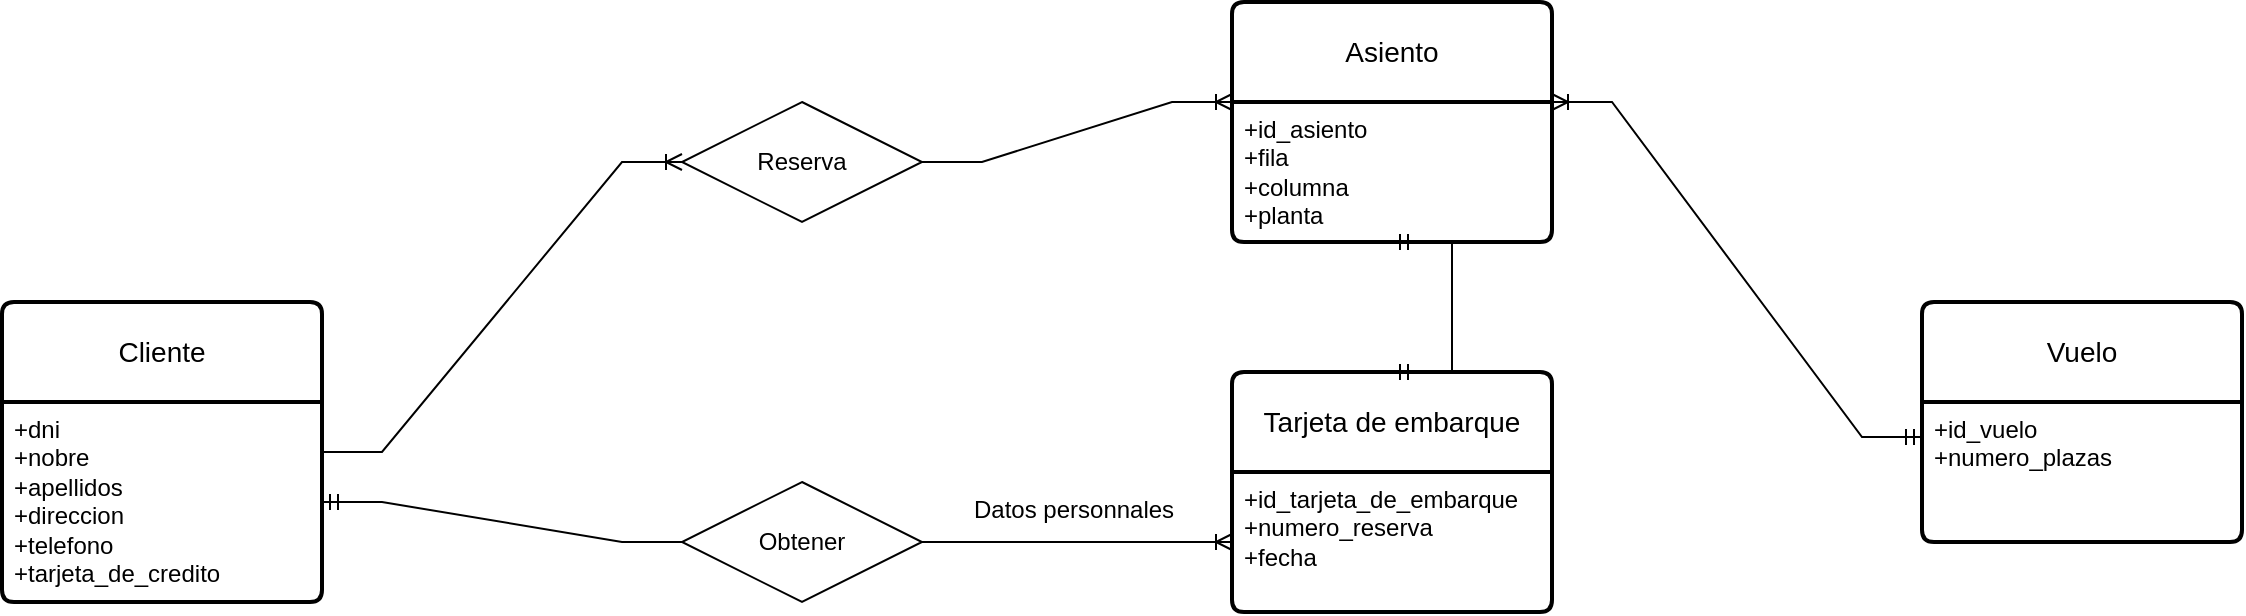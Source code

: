 <mxfile version="22.0.4" type="github">
  <diagram id="R2lEEEUBdFMjLlhIrx00" name="Page-1">
    <mxGraphModel dx="2350" dy="820" grid="1" gridSize="10" guides="1" tooltips="1" connect="1" arrows="1" fold="1" page="1" pageScale="1" pageWidth="850" pageHeight="1100" math="0" shadow="0" extFonts="Permanent Marker^https://fonts.googleapis.com/css?family=Permanent+Marker">
      <root>
        <mxCell id="0" />
        <mxCell id="1" parent="0" />
        <mxCell id="GVflADZopcoPuH8NDHQU-40" value="Cliente" style="swimlane;childLayout=stackLayout;horizontal=1;startSize=50;horizontalStack=0;rounded=1;fontSize=14;fontStyle=0;strokeWidth=2;resizeParent=0;resizeLast=1;shadow=0;dashed=0;align=center;arcSize=4;whiteSpace=wrap;html=1;" parent="1" vertex="1">
          <mxGeometry x="-350" y="230" width="160" height="150" as="geometry" />
        </mxCell>
        <mxCell id="GVflADZopcoPuH8NDHQU-41" value="+dni&lt;br&gt;+nobre&lt;br&gt;+apellidos&lt;br&gt;+direccion&lt;br&gt;+telefono&lt;br&gt;+tarjeta_de_credito" style="align=left;strokeColor=none;fillColor=none;spacingLeft=4;fontSize=12;verticalAlign=top;resizable=0;rotatable=0;part=1;html=1;" parent="GVflADZopcoPuH8NDHQU-40" vertex="1">
          <mxGeometry y="50" width="160" height="100" as="geometry" />
        </mxCell>
        <mxCell id="GVflADZopcoPuH8NDHQU-42" value="Vuelo" style="swimlane;childLayout=stackLayout;horizontal=1;startSize=50;horizontalStack=0;rounded=1;fontSize=14;fontStyle=0;strokeWidth=2;resizeParent=0;resizeLast=1;shadow=0;dashed=0;align=center;arcSize=4;whiteSpace=wrap;html=1;" parent="1" vertex="1">
          <mxGeometry x="610" y="230" width="160" height="120" as="geometry" />
        </mxCell>
        <mxCell id="GVflADZopcoPuH8NDHQU-43" value="+id_vuelo&lt;br&gt;+numero_plazas&lt;br&gt;" style="align=left;strokeColor=none;fillColor=none;spacingLeft=4;fontSize=12;verticalAlign=top;resizable=0;rotatable=0;part=1;html=1;" parent="GVflADZopcoPuH8NDHQU-42" vertex="1">
          <mxGeometry y="50" width="160" height="70" as="geometry" />
        </mxCell>
        <mxCell id="GVflADZopcoPuH8NDHQU-44" value="Tarjeta de embarque" style="swimlane;childLayout=stackLayout;horizontal=1;startSize=50;horizontalStack=0;rounded=1;fontSize=14;fontStyle=0;strokeWidth=2;resizeParent=0;resizeLast=1;shadow=0;dashed=0;align=center;arcSize=4;whiteSpace=wrap;html=1;" parent="1" vertex="1">
          <mxGeometry x="265" y="265" width="160" height="120" as="geometry" />
        </mxCell>
        <mxCell id="GVflADZopcoPuH8NDHQU-45" value="+id_tarjeta_de_embarque&lt;br&gt;+numero_reserva&lt;br&gt;+fecha" style="align=left;strokeColor=none;fillColor=none;spacingLeft=4;fontSize=12;verticalAlign=top;resizable=0;rotatable=0;part=1;html=1;" parent="GVflADZopcoPuH8NDHQU-44" vertex="1">
          <mxGeometry y="50" width="160" height="70" as="geometry" />
        </mxCell>
        <mxCell id="GVflADZopcoPuH8NDHQU-53" value="Reserva" style="shape=rhombus;perimeter=rhombusPerimeter;whiteSpace=wrap;html=1;align=center;" parent="1" vertex="1">
          <mxGeometry x="-10" y="130" width="120" height="60" as="geometry" />
        </mxCell>
        <mxCell id="GVflADZopcoPuH8NDHQU-54" value="Obtener" style="shape=rhombus;perimeter=rhombusPerimeter;whiteSpace=wrap;html=1;align=center;" parent="1" vertex="1">
          <mxGeometry x="-10" y="320" width="120" height="60" as="geometry" />
        </mxCell>
        <mxCell id="zLerIvJA5o45v9AowRJ3-1" value="" style="edgeStyle=entityRelationEdgeStyle;fontSize=12;html=1;endArrow=ERoneToMany;rounded=0;exitX=1;exitY=0.25;exitDx=0;exitDy=0;entryX=0;entryY=0.5;entryDx=0;entryDy=0;" edge="1" parent="1" source="GVflADZopcoPuH8NDHQU-41" target="GVflADZopcoPuH8NDHQU-53">
          <mxGeometry width="100" height="100" relative="1" as="geometry">
            <mxPoint x="-140" y="340" as="sourcePoint" />
            <mxPoint x="-40" y="240" as="targetPoint" />
          </mxGeometry>
        </mxCell>
        <mxCell id="zLerIvJA5o45v9AowRJ3-2" value="" style="edgeStyle=entityRelationEdgeStyle;fontSize=12;html=1;endArrow=ERoneToMany;rounded=0;exitX=1;exitY=0.5;exitDx=0;exitDy=0;entryX=0;entryY=0;entryDx=0;entryDy=0;" edge="1" parent="1" source="GVflADZopcoPuH8NDHQU-53" target="zLerIvJA5o45v9AowRJ3-6">
          <mxGeometry width="100" height="100" relative="1" as="geometry">
            <mxPoint x="130" y="290" as="sourcePoint" />
            <mxPoint x="230" y="190" as="targetPoint" />
          </mxGeometry>
        </mxCell>
        <mxCell id="zLerIvJA5o45v9AowRJ3-4" value="" style="edgeStyle=entityRelationEdgeStyle;fontSize=12;html=1;endArrow=ERoneToMany;rounded=0;entryX=0;entryY=0.5;entryDx=0;entryDy=0;exitX=1;exitY=0.5;exitDx=0;exitDy=0;" edge="1" parent="1" source="GVflADZopcoPuH8NDHQU-54" target="GVflADZopcoPuH8NDHQU-45">
          <mxGeometry width="100" height="100" relative="1" as="geometry">
            <mxPoint x="-130" y="500" as="sourcePoint" />
            <mxPoint x="-30" y="400" as="targetPoint" />
            <Array as="points">
              <mxPoint x="230" y="330" />
            </Array>
          </mxGeometry>
        </mxCell>
        <mxCell id="zLerIvJA5o45v9AowRJ3-5" value="Asiento" style="swimlane;childLayout=stackLayout;horizontal=1;startSize=50;horizontalStack=0;rounded=1;fontSize=14;fontStyle=0;strokeWidth=2;resizeParent=0;resizeLast=1;shadow=0;dashed=0;align=center;arcSize=4;whiteSpace=wrap;html=1;" vertex="1" parent="1">
          <mxGeometry x="265" y="80" width="160" height="120" as="geometry" />
        </mxCell>
        <mxCell id="zLerIvJA5o45v9AowRJ3-6" value="+id_asiento&lt;br&gt;+fila&lt;br&gt;+columna&lt;br&gt;+planta" style="align=left;strokeColor=none;fillColor=none;spacingLeft=4;fontSize=12;verticalAlign=top;resizable=0;rotatable=0;part=1;html=1;" vertex="1" parent="zLerIvJA5o45v9AowRJ3-5">
          <mxGeometry y="50" width="160" height="70" as="geometry" />
        </mxCell>
        <mxCell id="zLerIvJA5o45v9AowRJ3-8" value="" style="edgeStyle=entityRelationEdgeStyle;fontSize=12;html=1;endArrow=ERoneToMany;startArrow=ERmandOne;rounded=0;exitX=0;exitY=0.25;exitDx=0;exitDy=0;entryX=1;entryY=0;entryDx=0;entryDy=0;" edge="1" parent="1" source="GVflADZopcoPuH8NDHQU-43" target="zLerIvJA5o45v9AowRJ3-6">
          <mxGeometry width="100" height="100" relative="1" as="geometry">
            <mxPoint x="590" y="600" as="sourcePoint" />
            <mxPoint x="690" y="500" as="targetPoint" />
          </mxGeometry>
        </mxCell>
        <mxCell id="zLerIvJA5o45v9AowRJ3-9" value="" style="edgeStyle=entityRelationEdgeStyle;fontSize=12;html=1;endArrow=ERmandOne;startArrow=ERmandOne;rounded=0;exitX=0.5;exitY=0;exitDx=0;exitDy=0;entryX=0.5;entryY=1;entryDx=0;entryDy=0;" edge="1" parent="1" source="GVflADZopcoPuH8NDHQU-44" target="zLerIvJA5o45v9AowRJ3-6">
          <mxGeometry width="100" height="100" relative="1" as="geometry">
            <mxPoint x="360" y="450" as="sourcePoint" />
            <mxPoint x="440" y="350" as="targetPoint" />
            <Array as="points">
              <mxPoint x="450" y="210" />
              <mxPoint x="400" y="230" />
              <mxPoint x="350" y="220" />
              <mxPoint x="350" y="230" />
            </Array>
          </mxGeometry>
        </mxCell>
        <mxCell id="zLerIvJA5o45v9AowRJ3-13" value="" style="edgeStyle=entityRelationEdgeStyle;fontSize=12;html=1;endArrow=ERmandOne;rounded=0;entryX=1;entryY=0.5;entryDx=0;entryDy=0;exitX=0;exitY=0.5;exitDx=0;exitDy=0;" edge="1" parent="1" source="GVflADZopcoPuH8NDHQU-54" target="GVflADZopcoPuH8NDHQU-41">
          <mxGeometry width="100" height="100" relative="1" as="geometry">
            <mxPoint x="-100" y="450" as="sourcePoint" />
            <mxPoint x="-90" y="230" as="targetPoint" />
          </mxGeometry>
        </mxCell>
        <mxCell id="zLerIvJA5o45v9AowRJ3-14" value="Datos personnales" style="text;strokeColor=none;fillColor=none;spacingLeft=4;spacingRight=4;overflow=hidden;rotatable=0;points=[[0,0.5],[1,0.5]];portConstraint=eastwest;fontSize=12;whiteSpace=wrap;html=1;" vertex="1" parent="1">
          <mxGeometry x="130" y="320" width="120" height="30" as="geometry" />
        </mxCell>
      </root>
    </mxGraphModel>
  </diagram>
</mxfile>
